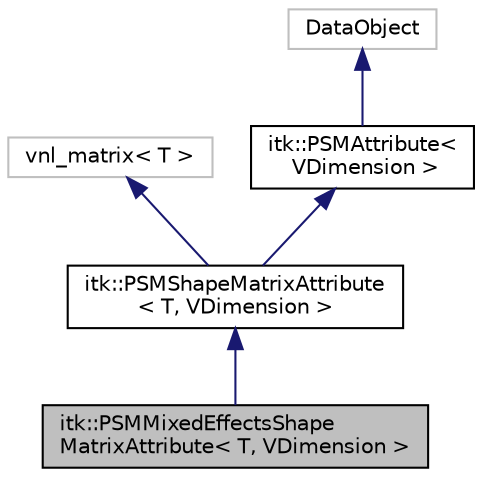 digraph "itk::PSMMixedEffectsShapeMatrixAttribute&lt; T, VDimension &gt;"
{
  edge [fontname="Helvetica",fontsize="10",labelfontname="Helvetica",labelfontsize="10"];
  node [fontname="Helvetica",fontsize="10",shape=record];
  Node1 [label="itk::PSMMixedEffectsShape\lMatrixAttribute\< T, VDimension \>",height=0.2,width=0.4,color="black", fillcolor="grey75", style="filled", fontcolor="black"];
  Node2 -> Node1 [dir="back",color="midnightblue",fontsize="10",style="solid",fontname="Helvetica"];
  Node2 [label="itk::PSMShapeMatrixAttribute\l\< T, VDimension \>",height=0.2,width=0.4,color="black", fillcolor="white", style="filled",URL="$classitk_1_1_p_s_m_shape_matrix_attribute.html",tooltip="Each column describes a shape. A shape may be composed of m_DomainsPerShape domains (default 1)..."];
  Node3 -> Node2 [dir="back",color="midnightblue",fontsize="10",style="solid",fontname="Helvetica"];
  Node3 [label="vnl_matrix\< T \>",height=0.2,width=0.4,color="grey75", fillcolor="white", style="filled"];
  Node4 -> Node2 [dir="back",color="midnightblue",fontsize="10",style="solid",fontname="Helvetica"];
  Node4 [label="itk::PSMAttribute\<\l VDimension \>",height=0.2,width=0.4,color="black", fillcolor="white", style="filled",URL="$classitk_1_1_p_s_m_attribute.html",tooltip="Base class for PSMParticleSystem attribute classes. "];
  Node5 -> Node4 [dir="back",color="midnightblue",fontsize="10",style="solid",fontname="Helvetica"];
  Node5 [label="DataObject",height=0.2,width=0.4,color="grey75", fillcolor="white", style="filled"];
}
